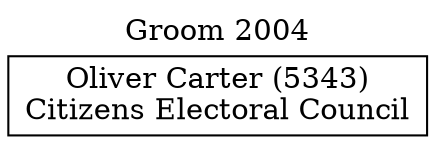 // House preference flow
digraph "Oliver Carter (5343)_Groom_2004" {
	graph [label="Groom 2004" labelloc=t mclimit=10]
	node [shape=box]
	"Oliver Carter (5343)" [label="Oliver Carter (5343)
Citizens Electoral Council"]
}
